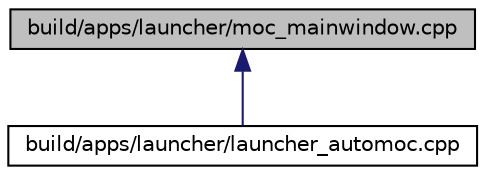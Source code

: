 digraph G
{
  edge [fontname="Helvetica",fontsize="10",labelfontname="Helvetica",labelfontsize="10"];
  node [fontname="Helvetica",fontsize="10",shape=record];
  Node1 [label="build/apps/launcher/moc_mainwindow.cpp",height=0.2,width=0.4,color="black", fillcolor="grey75", style="filled" fontcolor="black"];
  Node1 -> Node2 [dir="back",color="midnightblue",fontsize="10",style="solid",fontname="Helvetica"];
  Node2 [label="build/apps/launcher/launcher_automoc.cpp",height=0.2,width=0.4,color="black", fillcolor="white", style="filled",URL="$launcher__automoc_8cpp.html"];
}
